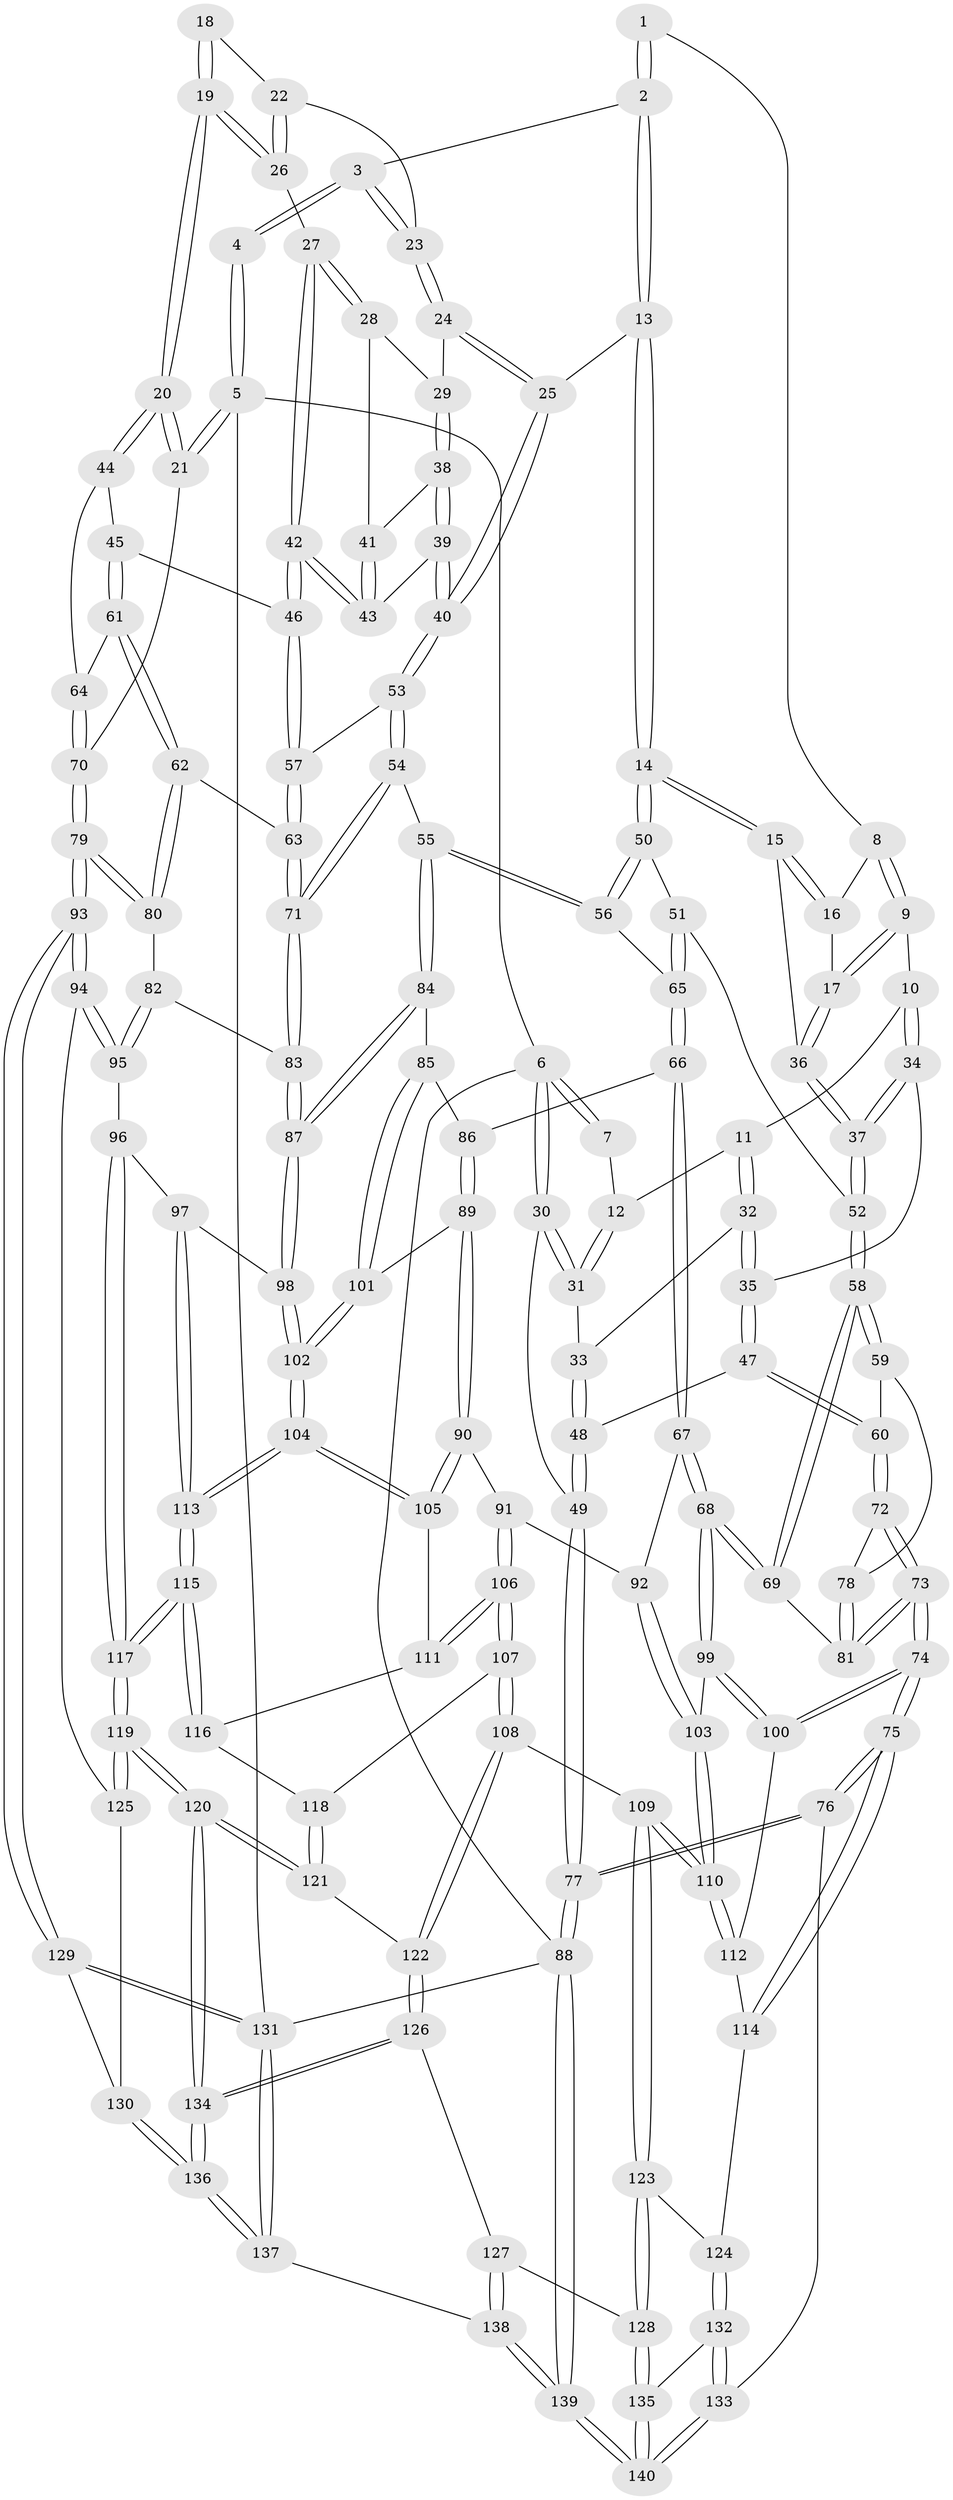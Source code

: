 // Generated by graph-tools (version 1.1) at 2025/16/03/09/25 04:16:55]
// undirected, 140 vertices, 347 edges
graph export_dot {
graph [start="1"]
  node [color=gray90,style=filled];
  1 [pos="+0.3919996046009501+0"];
  2 [pos="+0.6167810311775095+0"];
  3 [pos="+0.7206865192821775+0"];
  4 [pos="+0.7979402654242677+0"];
  5 [pos="+1+0"];
  6 [pos="+0+0"];
  7 [pos="+0.15498647130453946+0"];
  8 [pos="+0.38968574559533253+0"];
  9 [pos="+0.32347426352920994+0.0706248239520463"];
  10 [pos="+0.2922588068748288+0.09110419594082801"];
  11 [pos="+0.14138590852944868+0.03282015242471339"];
  12 [pos="+0.13402425337231103+0.002109866149316857"];
  13 [pos="+0.5352210006033986+0.1946290537197199"];
  14 [pos="+0.5321370513666239+0.1953780417482986"];
  15 [pos="+0.5134241503079415+0.1946067071176693"];
  16 [pos="+0.421029183729338+0"];
  17 [pos="+0.4157222728412195+0.13069750931563545"];
  18 [pos="+0.9015111536124437+0"];
  19 [pos="+0.9946108386767609+0.11818076188686234"];
  20 [pos="+1+0.2063757696218986"];
  21 [pos="+1+0.20475238210800695"];
  22 [pos="+0.8597860886997698+0.08452868137860158"];
  23 [pos="+0.739322585678889+0"];
  24 [pos="+0.7253882137256441+0.08549891270997187"];
  25 [pos="+0.5857087756805948+0.20522511644668487"];
  26 [pos="+0.877183933123231+0.12631556426147889"];
  27 [pos="+0.8473416616803557+0.15071737999106988"];
  28 [pos="+0.8200700600180977+0.1477474358528175"];
  29 [pos="+0.7445170283494544+0.10381844603092635"];
  30 [pos="+0+0.0857222179386497"];
  31 [pos="+0+0.0913502656160364"];
  32 [pos="+0.1204537217957088+0.11718219539099999"];
  33 [pos="+0.07273877356086458+0.14199646245034842"];
  34 [pos="+0.24814922768840655+0.2686811920209009"];
  35 [pos="+0.2453524527337571+0.2682511610594302"];
  36 [pos="+0.4899360277827247+0.19861417169219747"];
  37 [pos="+0.31800179041888954+0.31565417250032163"];
  38 [pos="+0.7557902728709025+0.2038184758069139"];
  39 [pos="+0.7089414215800254+0.2831143058176997"];
  40 [pos="+0.677383993302675+0.2908163033602251"];
  41 [pos="+0.7909727630905944+0.18813580876614222"];
  42 [pos="+0.8706050220658006+0.2969251167186528"];
  43 [pos="+0.8248168351518819+0.2885168336967749"];
  44 [pos="+1+0.2628276541917714"];
  45 [pos="+0.8893958867875527+0.30914935386005227"];
  46 [pos="+0.8836355713156411+0.3060423745957887"];
  47 [pos="+0.02034591570577771+0.35294720369873744"];
  48 [pos="+0.009171245231124624+0.3497982718844203"];
  49 [pos="+0+0.3601508261313247"];
  50 [pos="+0.5258623230177979+0.35109358086662995"];
  51 [pos="+0.3620736008531028+0.3682540616374514"];
  52 [pos="+0.31837317128050174+0.3179522357108425"];
  53 [pos="+0.6739303673020136+0.4013173426258111"];
  54 [pos="+0.6352747684965359+0.4372006369114159"];
  55 [pos="+0.570162129160018+0.4766765959543436"];
  56 [pos="+0.5303002835885954+0.45601703543192257"];
  57 [pos="+0.7179350184355535+0.42183130149251935"];
  58 [pos="+0.22896142553322468+0.48661688941573084"];
  59 [pos="+0.16603950829349046+0.4646357022497558"];
  60 [pos="+0.04903127195610668+0.39198235334236686"];
  61 [pos="+0.8715304844710424+0.4381012597992808"];
  62 [pos="+0.8540027429806667+0.4637877376771843"];
  63 [pos="+0.7898593857622087+0.4707438952741768"];
  64 [pos="+0.9548445799272256+0.44879831186906344"];
  65 [pos="+0.42963385231884377+0.4511626475348727"];
  66 [pos="+0.3794962719395157+0.5622929945829369"];
  67 [pos="+0.3702172575257204+0.5708567012859955"];
  68 [pos="+0.2518863771817408+0.5735479872369985"];
  69 [pos="+0.24188621603741198+0.5548638342526061"];
  70 [pos="+1+0.6008703683644852"];
  71 [pos="+0.7393611630653432+0.5808682492636826"];
  72 [pos="+0.06379550578318241+0.4883938476925198"];
  73 [pos="+0.045901118368696876+0.6000480230811337"];
  74 [pos="+0.0027333471825931105+0.6675037986826244"];
  75 [pos="+0+0.7221686069893529"];
  76 [pos="+0+0.7553816933882397"];
  77 [pos="+0+0.7546545983399514"];
  78 [pos="+0.11468387433351174+0.5204769383007475"];
  79 [pos="+1+0.7293293191812653"];
  80 [pos="+0.8831284439921638+0.5258815691661649"];
  81 [pos="+0.12157970362509998+0.5539032243742225"];
  82 [pos="+0.8256944120394347+0.6079339199584564"];
  83 [pos="+0.7387662822894394+0.5845244283578787"];
  84 [pos="+0.5746192630570743+0.5353624585789736"];
  85 [pos="+0.5526386115817515+0.5866200682349322"];
  86 [pos="+0.43457378735550084+0.5758102894937225"];
  87 [pos="+0.7182164386842249+0.6038172575942276"];
  88 [pos="+0+1"];
  89 [pos="+0.47888077411752206+0.6423866370358183"];
  90 [pos="+0.45259487319421027+0.6600581195273921"];
  91 [pos="+0.42162191749560796+0.662825091001348"];
  92 [pos="+0.38891799094113527+0.6246610175745969"];
  93 [pos="+1+0.7569275851513236"];
  94 [pos="+0.8930748327542645+0.73228992016299"];
  95 [pos="+0.8867398617395229+0.7274639726319945"];
  96 [pos="+0.7304807555850138+0.69174273355659"];
  97 [pos="+0.7207012955900725+0.6554811961709109"];
  98 [pos="+0.7174307721994192+0.6076805544132102"];
  99 [pos="+0.2495462101772901+0.5800070752238754"];
  100 [pos="+0.22935113295339954+0.6209536567497563"];
  101 [pos="+0.5515195767728199+0.6129094290101231"];
  102 [pos="+0.5728403508349034+0.6680022890533921"];
  103 [pos="+0.3418056461783825+0.6902958574969671"];
  104 [pos="+0.5747474580191569+0.6870520380479644"];
  105 [pos="+0.48790757400506485+0.6997359689506227"];
  106 [pos="+0.4125782863235328+0.7291685248501161"];
  107 [pos="+0.39373286293015985+0.7591232606283491"];
  108 [pos="+0.37903112374370085+0.7690957891513419"];
  109 [pos="+0.3356409172272705+0.7734164394056567"];
  110 [pos="+0.3285286099137684+0.7576158172334209"];
  111 [pos="+0.4736803273728297+0.7231748079259274"];
  112 [pos="+0.2326189831137379+0.6639428073856009"];
  113 [pos="+0.5757413608872735+0.6893951272932437"];
  114 [pos="+0.17534342397814426+0.7596683602040241"];
  115 [pos="+0.5939504785195483+0.7623064545546011"];
  116 [pos="+0.49402911578298564+0.7505373270910574"];
  117 [pos="+0.6333957000402615+0.8315514646889567"];
  118 [pos="+0.4627908129257368+0.7771296599225453"];
  119 [pos="+0.6363963072533078+0.8671969061066833"];
  120 [pos="+0.6285522219579603+0.8934930766821642"];
  121 [pos="+0.5019584745042501+0.837743479894698"];
  122 [pos="+0.4278747927904246+0.8379617770550184"];
  123 [pos="+0.292144605093166+0.8322188565951392"];
  124 [pos="+0.210845655391809+0.8128793447173511"];
  125 [pos="+0.820184158291445+0.8004908766759485"];
  126 [pos="+0.40519485999024213+0.9038233244878295"];
  127 [pos="+0.3650231687739091+0.9047569277544444"];
  128 [pos="+0.3066175342991163+0.8945754999598353"];
  129 [pos="+1+0.7939866965801894"];
  130 [pos="+0.8463975021096487+0.9302760413495861"];
  131 [pos="+1+1"];
  132 [pos="+0.14841305193569804+0.8838816006565192"];
  133 [pos="+0.09956438271072751+0.9257484915197377"];
  134 [pos="+0.6283113639319003+1"];
  135 [pos="+0.294752629484297+0.9192439187147624"];
  136 [pos="+0.6412483838048048+1"];
  137 [pos="+0.6390331417945748+1"];
  138 [pos="+0.4479392188532602+1"];
  139 [pos="+0.22058904418430245+1"];
  140 [pos="+0.20910078725533882+1"];
  1 -- 2;
  1 -- 2;
  1 -- 8;
  2 -- 3;
  2 -- 13;
  2 -- 13;
  3 -- 4;
  3 -- 4;
  3 -- 23;
  3 -- 23;
  4 -- 5;
  4 -- 5;
  5 -- 6;
  5 -- 21;
  5 -- 21;
  5 -- 131;
  6 -- 7;
  6 -- 7;
  6 -- 30;
  6 -- 30;
  6 -- 88;
  7 -- 12;
  8 -- 9;
  8 -- 9;
  8 -- 16;
  9 -- 10;
  9 -- 17;
  9 -- 17;
  10 -- 11;
  10 -- 34;
  10 -- 34;
  11 -- 12;
  11 -- 32;
  11 -- 32;
  12 -- 31;
  12 -- 31;
  13 -- 14;
  13 -- 14;
  13 -- 25;
  14 -- 15;
  14 -- 15;
  14 -- 50;
  14 -- 50;
  15 -- 16;
  15 -- 16;
  15 -- 36;
  16 -- 17;
  17 -- 36;
  17 -- 36;
  18 -- 19;
  18 -- 19;
  18 -- 22;
  19 -- 20;
  19 -- 20;
  19 -- 26;
  19 -- 26;
  20 -- 21;
  20 -- 21;
  20 -- 44;
  20 -- 44;
  21 -- 70;
  22 -- 23;
  22 -- 26;
  22 -- 26;
  23 -- 24;
  23 -- 24;
  24 -- 25;
  24 -- 25;
  24 -- 29;
  25 -- 40;
  25 -- 40;
  26 -- 27;
  27 -- 28;
  27 -- 28;
  27 -- 42;
  27 -- 42;
  28 -- 29;
  28 -- 41;
  29 -- 38;
  29 -- 38;
  30 -- 31;
  30 -- 31;
  30 -- 49;
  31 -- 33;
  32 -- 33;
  32 -- 35;
  32 -- 35;
  33 -- 48;
  33 -- 48;
  34 -- 35;
  34 -- 37;
  34 -- 37;
  35 -- 47;
  35 -- 47;
  36 -- 37;
  36 -- 37;
  37 -- 52;
  37 -- 52;
  38 -- 39;
  38 -- 39;
  38 -- 41;
  39 -- 40;
  39 -- 40;
  39 -- 43;
  40 -- 53;
  40 -- 53;
  41 -- 43;
  41 -- 43;
  42 -- 43;
  42 -- 43;
  42 -- 46;
  42 -- 46;
  44 -- 45;
  44 -- 64;
  45 -- 46;
  45 -- 61;
  45 -- 61;
  46 -- 57;
  46 -- 57;
  47 -- 48;
  47 -- 60;
  47 -- 60;
  48 -- 49;
  48 -- 49;
  49 -- 77;
  49 -- 77;
  50 -- 51;
  50 -- 56;
  50 -- 56;
  51 -- 52;
  51 -- 65;
  51 -- 65;
  52 -- 58;
  52 -- 58;
  53 -- 54;
  53 -- 54;
  53 -- 57;
  54 -- 55;
  54 -- 71;
  54 -- 71;
  55 -- 56;
  55 -- 56;
  55 -- 84;
  55 -- 84;
  56 -- 65;
  57 -- 63;
  57 -- 63;
  58 -- 59;
  58 -- 59;
  58 -- 69;
  58 -- 69;
  59 -- 60;
  59 -- 78;
  60 -- 72;
  60 -- 72;
  61 -- 62;
  61 -- 62;
  61 -- 64;
  62 -- 63;
  62 -- 80;
  62 -- 80;
  63 -- 71;
  63 -- 71;
  64 -- 70;
  64 -- 70;
  65 -- 66;
  65 -- 66;
  66 -- 67;
  66 -- 67;
  66 -- 86;
  67 -- 68;
  67 -- 68;
  67 -- 92;
  68 -- 69;
  68 -- 69;
  68 -- 99;
  68 -- 99;
  69 -- 81;
  70 -- 79;
  70 -- 79;
  71 -- 83;
  71 -- 83;
  72 -- 73;
  72 -- 73;
  72 -- 78;
  73 -- 74;
  73 -- 74;
  73 -- 81;
  73 -- 81;
  74 -- 75;
  74 -- 75;
  74 -- 100;
  74 -- 100;
  75 -- 76;
  75 -- 76;
  75 -- 114;
  75 -- 114;
  76 -- 77;
  76 -- 77;
  76 -- 133;
  77 -- 88;
  77 -- 88;
  78 -- 81;
  78 -- 81;
  79 -- 80;
  79 -- 80;
  79 -- 93;
  79 -- 93;
  80 -- 82;
  82 -- 83;
  82 -- 95;
  82 -- 95;
  83 -- 87;
  83 -- 87;
  84 -- 85;
  84 -- 87;
  84 -- 87;
  85 -- 86;
  85 -- 101;
  85 -- 101;
  86 -- 89;
  86 -- 89;
  87 -- 98;
  87 -- 98;
  88 -- 139;
  88 -- 139;
  88 -- 131;
  89 -- 90;
  89 -- 90;
  89 -- 101;
  90 -- 91;
  90 -- 105;
  90 -- 105;
  91 -- 92;
  91 -- 106;
  91 -- 106;
  92 -- 103;
  92 -- 103;
  93 -- 94;
  93 -- 94;
  93 -- 129;
  93 -- 129;
  94 -- 95;
  94 -- 95;
  94 -- 125;
  95 -- 96;
  96 -- 97;
  96 -- 117;
  96 -- 117;
  97 -- 98;
  97 -- 113;
  97 -- 113;
  98 -- 102;
  98 -- 102;
  99 -- 100;
  99 -- 100;
  99 -- 103;
  100 -- 112;
  101 -- 102;
  101 -- 102;
  102 -- 104;
  102 -- 104;
  103 -- 110;
  103 -- 110;
  104 -- 105;
  104 -- 105;
  104 -- 113;
  104 -- 113;
  105 -- 111;
  106 -- 107;
  106 -- 107;
  106 -- 111;
  106 -- 111;
  107 -- 108;
  107 -- 108;
  107 -- 118;
  108 -- 109;
  108 -- 122;
  108 -- 122;
  109 -- 110;
  109 -- 110;
  109 -- 123;
  109 -- 123;
  110 -- 112;
  110 -- 112;
  111 -- 116;
  112 -- 114;
  113 -- 115;
  113 -- 115;
  114 -- 124;
  115 -- 116;
  115 -- 116;
  115 -- 117;
  115 -- 117;
  116 -- 118;
  117 -- 119;
  117 -- 119;
  118 -- 121;
  118 -- 121;
  119 -- 120;
  119 -- 120;
  119 -- 125;
  119 -- 125;
  120 -- 121;
  120 -- 121;
  120 -- 134;
  120 -- 134;
  121 -- 122;
  122 -- 126;
  122 -- 126;
  123 -- 124;
  123 -- 128;
  123 -- 128;
  124 -- 132;
  124 -- 132;
  125 -- 130;
  126 -- 127;
  126 -- 134;
  126 -- 134;
  127 -- 128;
  127 -- 138;
  127 -- 138;
  128 -- 135;
  128 -- 135;
  129 -- 130;
  129 -- 131;
  129 -- 131;
  130 -- 136;
  130 -- 136;
  131 -- 137;
  131 -- 137;
  132 -- 133;
  132 -- 133;
  132 -- 135;
  133 -- 140;
  133 -- 140;
  134 -- 136;
  134 -- 136;
  135 -- 140;
  135 -- 140;
  136 -- 137;
  136 -- 137;
  137 -- 138;
  138 -- 139;
  138 -- 139;
  139 -- 140;
  139 -- 140;
}
